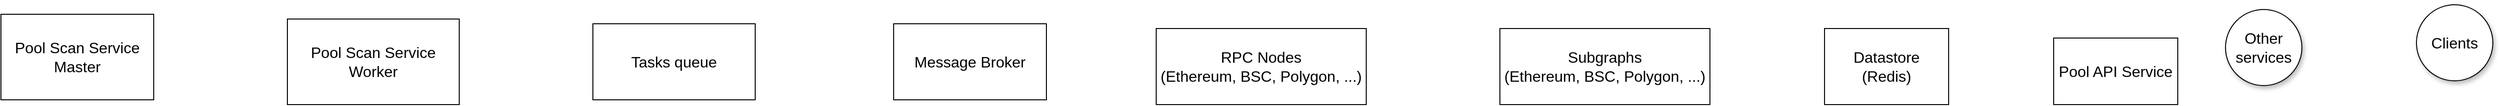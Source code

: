 <mxfile version="18.0.3" type="github"><diagram id="vYhIYeuhMKYq1YM2tLH0" name="Page-1"><mxGraphModel dx="1298" dy="728" grid="1" gridSize="10" guides="1" tooltips="1" connect="1" arrows="1" fold="1" page="1" pageScale="1" pageWidth="850" pageHeight="1100" math="0" shadow="0"><root><mxCell id="0"/><mxCell id="1" parent="0"/><mxCell id="00cH1n4YGTlZ0PjOOUdn-2" value="Pool API Service" style="rounded=0;whiteSpace=wrap;html=1;fontSize=16;" parent="1" vertex="1"><mxGeometry x="2330" y="85" width="130" height="70" as="geometry"/></mxCell><mxCell id="00cH1n4YGTlZ0PjOOUdn-3" value="Pool Scan Service Master" style="rounded=0;whiteSpace=wrap;html=1;fontSize=16;" parent="1" vertex="1"><mxGeometry x="180" y="60" width="160" height="90" as="geometry"/></mxCell><mxCell id="00cH1n4YGTlZ0PjOOUdn-4" value="Message Broker" style="rounded=0;whiteSpace=wrap;html=1;fontSize=16;" parent="1" vertex="1"><mxGeometry x="1115" y="70" width="160" height="80" as="geometry"/></mxCell><mxCell id="00cH1n4YGTlZ0PjOOUdn-5" value="Subgraphs&lt;br style=&quot;font-size: 16px;&quot;&gt;(Ethereum, BSC, Polygon, ...)" style="rounded=0;whiteSpace=wrap;html=1;fontSize=16;" parent="1" vertex="1"><mxGeometry x="1750" y="75" width="220" height="80" as="geometry"/></mxCell><mxCell id="00cH1n4YGTlZ0PjOOUdn-6" value="&lt;span style=&quot;font-size: 16px;&quot;&gt;RPC Nodes&lt;/span&gt;&lt;br style=&quot;padding: 0px; margin: 0px; font-size: 16px;&quot;&gt;&lt;span style=&quot;font-size: 16px;&quot;&gt;(Ethereum, BSC, Polygon, ...)&lt;/span&gt;" style="rounded=0;whiteSpace=wrap;html=1;fontSize=16;" parent="1" vertex="1"><mxGeometry x="1390" y="75" width="220" height="80" as="geometry"/></mxCell><mxCell id="00cH1n4YGTlZ0PjOOUdn-7" value="Tasks queue" style="rounded=0;whiteSpace=wrap;html=1;fontSize=16;" parent="1" vertex="1"><mxGeometry x="800" y="70" width="170" height="80" as="geometry"/></mxCell><mxCell id="00cH1n4YGTlZ0PjOOUdn-8" value="Datastore&lt;br style=&quot;font-size: 16px;&quot;&gt;(Redis)" style="rounded=0;whiteSpace=wrap;html=1;fontSize=16;" parent="1" vertex="1"><mxGeometry x="2090" y="75" width="130" height="80" as="geometry"/></mxCell><mxCell id="VPi010c3T4Fb0CU36pfW-2" value="Pool Scan Service Worker" style="rounded=0;whiteSpace=wrap;html=1;fontSize=16;" parent="1" vertex="1"><mxGeometry x="480" y="65" width="180" height="90" as="geometry"/></mxCell><mxCell id="VPi010c3T4Fb0CU36pfW-26" value="Clients" style="ellipse;whiteSpace=wrap;html=1;aspect=fixed;shadow=1;fontSize=16;fillColor=default;" parent="1" vertex="1"><mxGeometry x="2710" y="50" width="80" height="80" as="geometry"/></mxCell><mxCell id="VPi010c3T4Fb0CU36pfW-28" value="Other services" style="ellipse;whiteSpace=wrap;html=1;aspect=fixed;shadow=1;fontSize=16;fillColor=default;" parent="1" vertex="1"><mxGeometry x="2510" y="55" width="80" height="80" as="geometry"/></mxCell></root></mxGraphModel></diagram></mxfile>